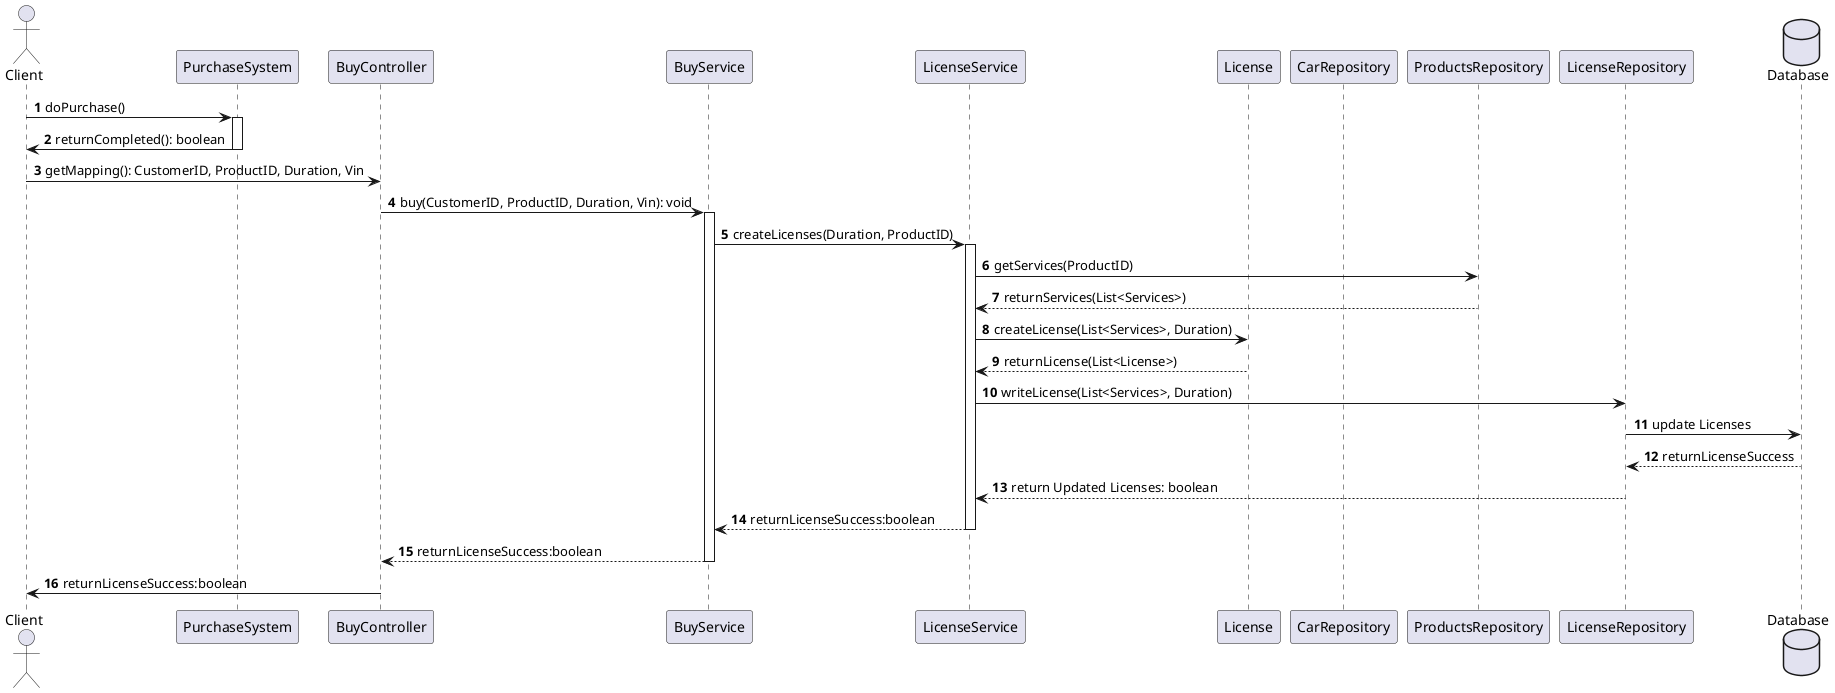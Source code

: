 @startuml
'https://plantuml.com/sequence-diagram
autonumber
actor Client as c
participant PurchaseSystem as ps
participant BuyController as co
participant BuyService as s
'participant LicenseController as lc
participant LicenseService as ls
participant License as l
participant CarRepository as ca
participant ProductsRepository as p
participant LicenseRepository as lr
database Database as db

c->ps : doPurchase()
activate ps
ps->c : returnCompleted(): boolean
deactivate ps
c -> co: getMapping(): CustomerID, ProductID, Duration, Vin

co-> s: buy(CustomerID, ProductID, Duration, Vin): void
activate s
's -> ca: setProduct(ProductId, Vin)
'ca -> ls: setService(ServiceID)

s-> ls: createLicenses(Duration, ProductID)
activate ls
ls->p: getServices(ProductID)
p-->ls: returnServices(List<Services>)

ls->  l: createLicense(List<Services>, Duration)

l-->ls: returnLicense(List<License>)



ls-> lr: writeLicense(List<Services>, Duration)
lr->db: update Licenses
db-->lr: returnLicenseSuccess
lr-->  ls: return Updated Licenses: boolean
ls-->s: returnLicenseSuccess:boolean
deactivate ls
s-->co: returnLicenseSuccess:boolean
deactivate s
co->c: returnLicenseSuccess:boolean




@enduml